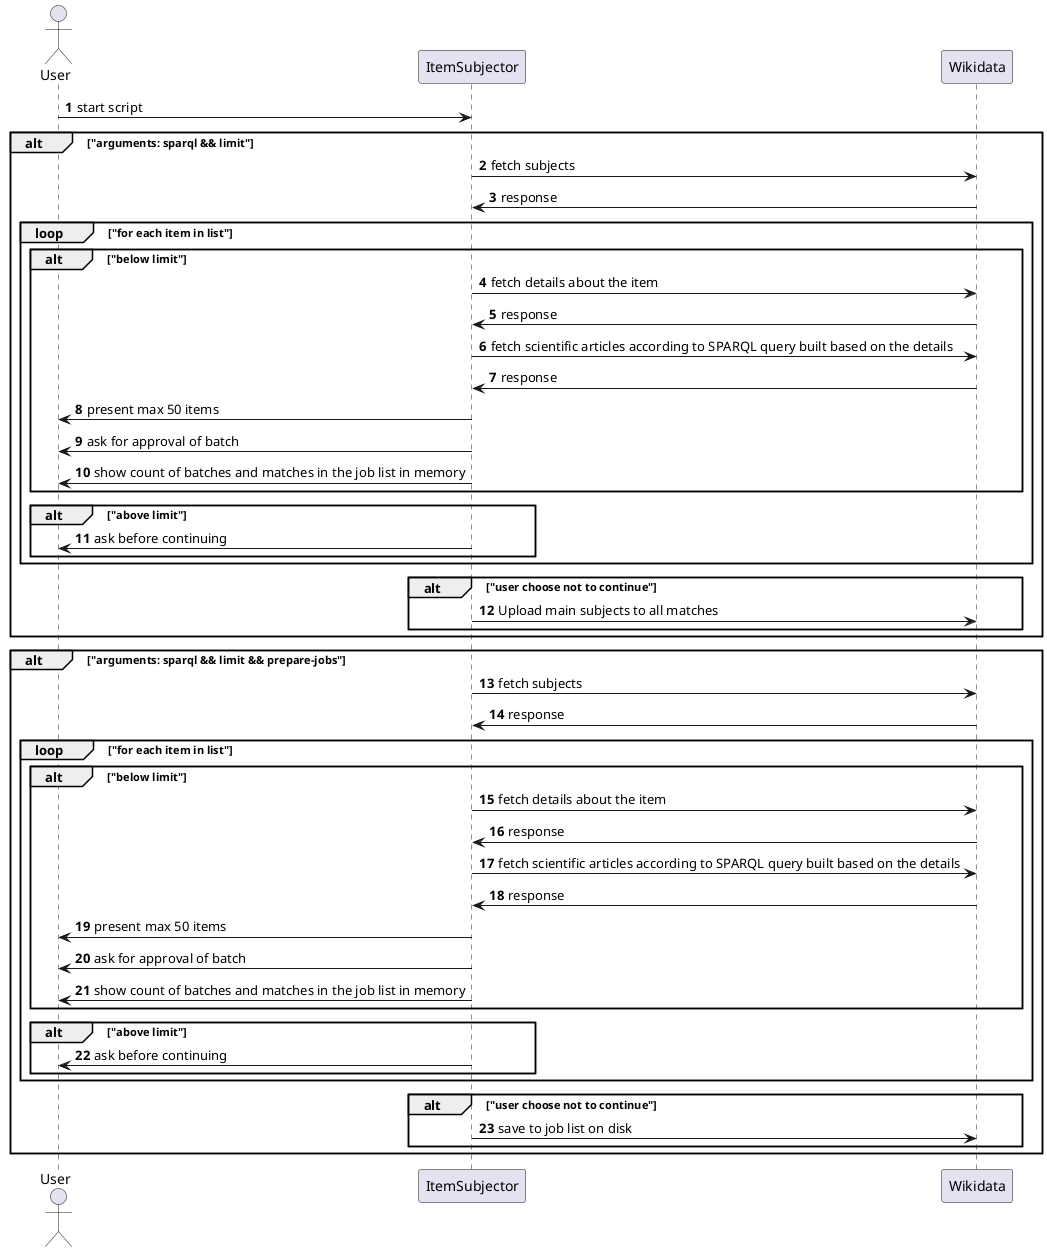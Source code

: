 @startuml
'https://plantuml.com/sequence-diagram

autonumber
actor User
'cloud Wikidata
User -> ItemSubjector : start script
alt "arguments: sparql && limit"
    ItemSubjector -> Wikidata : fetch subjects
    Wikidata -> ItemSubjector : response
    loop "for each item in list"
        alt "below limit"
            ItemSubjector -> Wikidata : fetch details about the item
            Wikidata -> ItemSubjector : response
            ItemSubjector -> Wikidata : fetch scientific articles according to SPARQL query built based on the details
            Wikidata -> ItemSubjector : response
            ItemSubjector -> User : present max 50 items
            ItemSubjector -> User : ask for approval of batch
            ItemSubjector -> User : show count of batches and matches in the job list in memory
        end
        alt "above limit"
            ItemSubjector -> User : ask before continuing
        end
    end
    alt "user choose not to continue"
        ItemSubjector -> Wikidata : Upload main subjects to all matches
    end
end
alt "arguments: sparql && limit && prepare-jobs"
    ItemSubjector -> Wikidata : fetch subjects
    Wikidata -> ItemSubjector : response
    loop "for each item in list"
        alt "below limit"
            ItemSubjector -> Wikidata : fetch details about the item
            Wikidata -> ItemSubjector : response
            ItemSubjector -> Wikidata : fetch scientific articles according to SPARQL query built based on the details
            Wikidata -> ItemSubjector : response
            ItemSubjector -> User : present max 50 items
            ItemSubjector -> User : ask for approval of batch
            ItemSubjector -> User : show count of batches and matches in the job list in memory
        end
        alt "above limit"
            ItemSubjector -> User : ask before continuing
        end
    end
    alt "user choose not to continue"
        ItemSubjector -> Wikidata : save to job list on disk
    end
end
@enduml